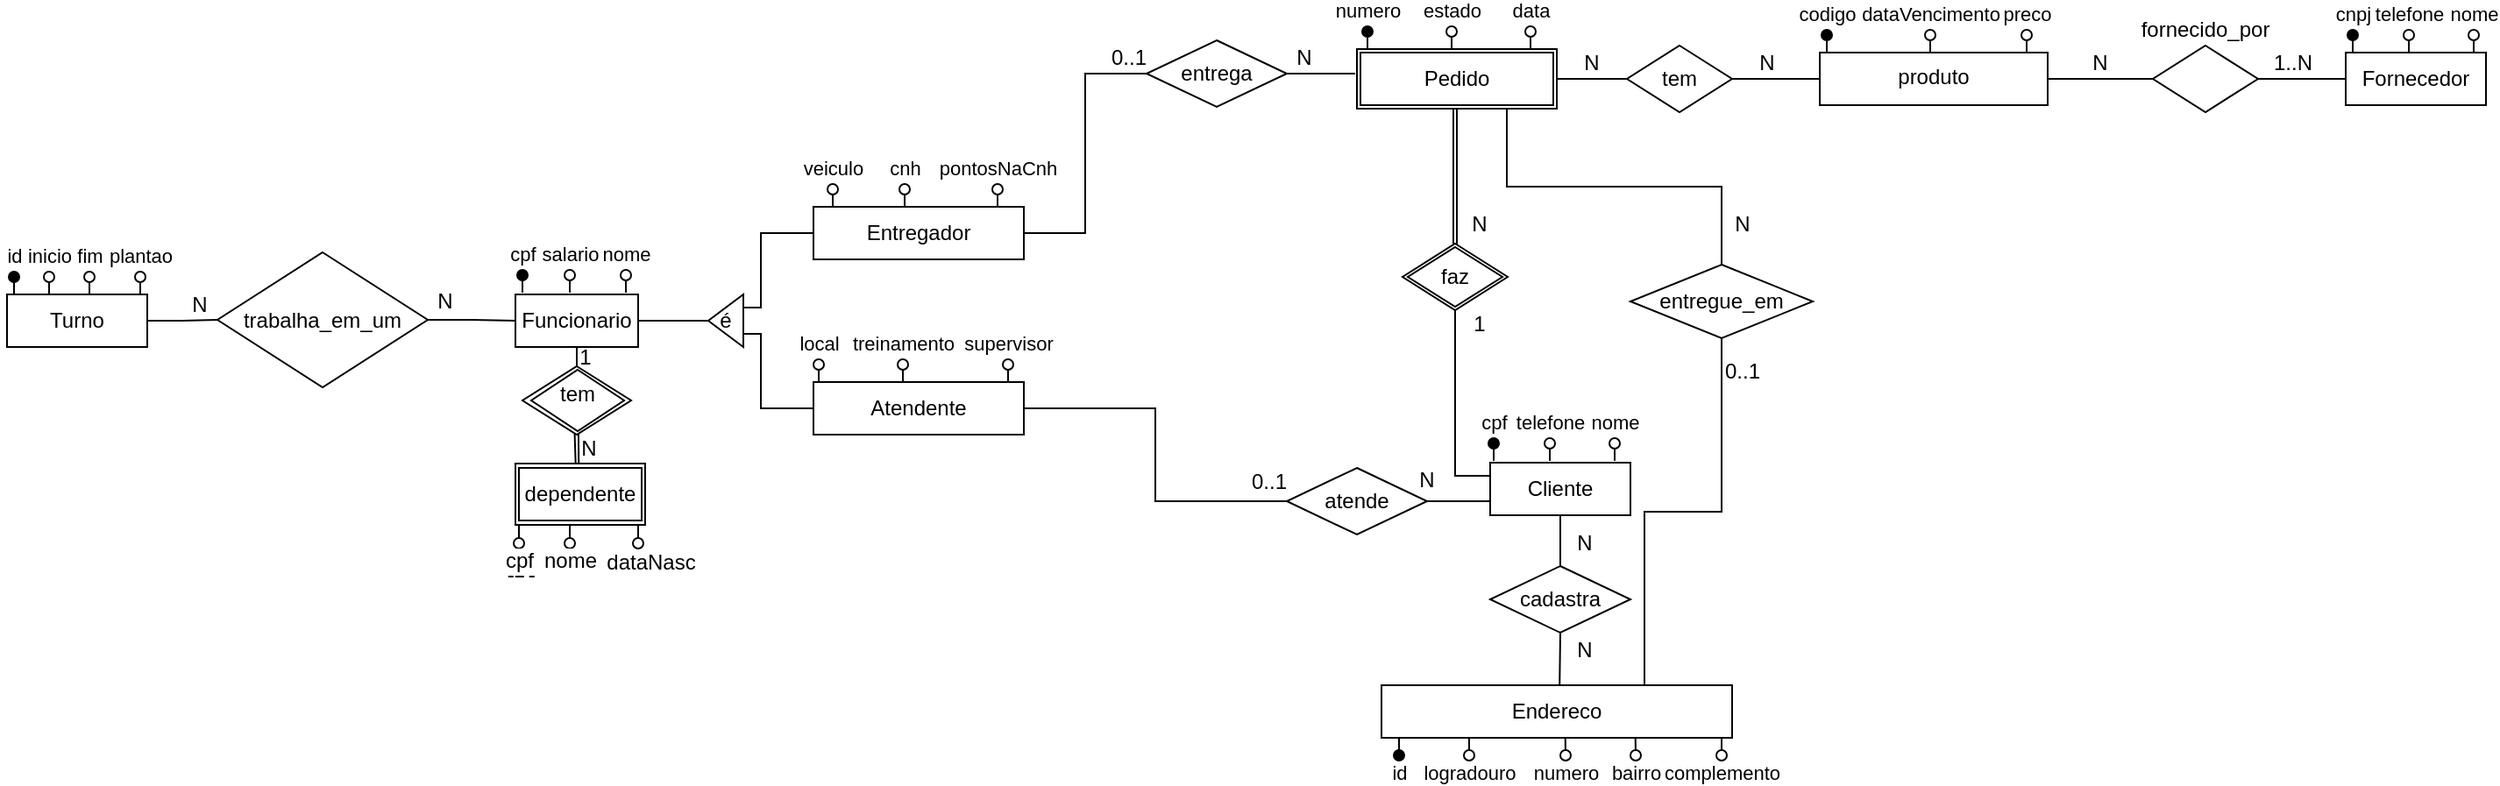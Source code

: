 <mxfile version="13.9.0" type="device"><diagram id="Z5XXJVWtpskkvCjIZ8sB" name="Page-1"><mxGraphModel dx="1185" dy="659" grid="1" gridSize="10" guides="1" tooltips="1" connect="1" arrows="1" fold="1" page="1" pageScale="1" pageWidth="1460" pageHeight="600" math="0" shadow="0"><root><mxCell id="0"/><mxCell id="1" parent="0"/><mxCell id="oBoVwNFHlRVdZGIGcdCa-13" style="edgeStyle=orthogonalEdgeStyle;rounded=0;orthogonalLoop=1;jettySize=auto;html=1;exitX=1;exitY=0.5;exitDx=0;exitDy=0;endArrow=none;endFill=0;fontSize=12;entryX=0;entryY=0.5;entryDx=0;entryDy=0;" edge="1" parent="1" source="aJ2_t8NiYAapGurz4-d4-1" target="oBoVwNFHlRVdZGIGcdCa-12"><mxGeometry relative="1" as="geometry"><mxPoint x="160" y="242" as="targetPoint"/></mxGeometry></mxCell><mxCell id="aJ2_t8NiYAapGurz4-d4-1" value="Turno" style="rounded=0;whiteSpace=wrap;html=1;" parent="1" vertex="1"><mxGeometry x="10" y="227" width="80" height="30" as="geometry"/></mxCell><mxCell id="aJ2_t8NiYAapGurz4-d4-11" value="id" style="endArrow=oval;html=1;endFill=1;verticalAlign=top;labelPosition=center;verticalLabelPosition=top;align=center;spacingTop=-30;labelBackgroundColor=none;fillColor=#000000;" parent="1" edge="1"><mxGeometry width="50" height="50" relative="1" as="geometry"><mxPoint x="14" y="227" as="sourcePoint"/><mxPoint x="14" y="217" as="targetPoint"/></mxGeometry></mxCell><mxCell id="aJ2_t8NiYAapGurz4-d4-18" value="&lt;div&gt;inicio&lt;/div&gt;&lt;div&gt;&lt;br&gt;&lt;/div&gt;" style="endArrow=oval;html=1;endFill=0;verticalAlign=top;labelPosition=center;verticalLabelPosition=top;align=center;spacingTop=-30;labelBackgroundColor=none;" parent="1" edge="1"><mxGeometry width="50" height="50" relative="1" as="geometry"><mxPoint x="34" y="227" as="sourcePoint"/><mxPoint x="34" y="217" as="targetPoint"/></mxGeometry></mxCell><mxCell id="aJ2_t8NiYAapGurz4-d4-19" value="fim" style="endArrow=oval;html=1;endFill=0;verticalAlign=top;labelPosition=center;verticalLabelPosition=top;align=center;spacingTop=-30;labelBackgroundColor=none;" parent="1" edge="1"><mxGeometry width="50" height="50" relative="1" as="geometry"><mxPoint x="57" y="227" as="sourcePoint"/><mxPoint x="57" y="217" as="targetPoint"/></mxGeometry></mxCell><mxCell id="aJ2_t8NiYAapGurz4-d4-22" value="plantao" style="endArrow=oval;html=1;endFill=0;verticalAlign=top;labelPosition=center;verticalLabelPosition=top;align=center;spacingTop=-30;labelBackgroundColor=none;" parent="1" edge="1"><mxGeometry width="50" height="50" relative="1" as="geometry"><mxPoint x="86" y="227" as="sourcePoint"/><mxPoint x="86" y="217" as="targetPoint"/></mxGeometry></mxCell><mxCell id="aJ2_t8NiYAapGurz4-d4-23" value="Funcionario" style="rounded=0;whiteSpace=wrap;html=1;" parent="1" vertex="1"><mxGeometry x="300" y="227" width="70" height="30" as="geometry"/></mxCell><mxCell id="aJ2_t8NiYAapGurz4-d4-24" value="cpf" style="endArrow=oval;html=1;endFill=1;verticalAlign=top;labelPosition=center;verticalLabelPosition=top;align=center;spacingTop=-30;labelBackgroundColor=none;fillColor=#000000;" parent="1" edge="1"><mxGeometry width="50" height="50" relative="1" as="geometry"><mxPoint x="304" y="226" as="sourcePoint"/><mxPoint x="304" y="216" as="targetPoint"/></mxGeometry></mxCell><mxCell id="aJ2_t8NiYAapGurz4-d4-26" value="salario" style="endArrow=oval;html=1;endFill=0;verticalAlign=top;labelPosition=center;verticalLabelPosition=top;align=center;spacingTop=-30;labelBackgroundColor=none;" parent="1" edge="1"><mxGeometry width="50" height="50" relative="1" as="geometry"><mxPoint x="331" y="226" as="sourcePoint"/><mxPoint x="331" y="216" as="targetPoint"/></mxGeometry></mxCell><mxCell id="aJ2_t8NiYAapGurz4-d4-27" value="nome" style="endArrow=oval;html=1;endFill=0;verticalAlign=top;labelPosition=center;verticalLabelPosition=top;align=center;spacingTop=-30;labelBackgroundColor=none;" parent="1" edge="1"><mxGeometry width="50" height="50" relative="1" as="geometry"><mxPoint x="363" y="226" as="sourcePoint"/><mxPoint x="363" y="216" as="targetPoint"/></mxGeometry></mxCell><mxCell id="aJ2_t8NiYAapGurz4-d4-29" value="Atendente" style="rounded=0;whiteSpace=wrap;html=1;" parent="1" vertex="1"><mxGeometry x="470" y="277" width="120" height="30" as="geometry"/></mxCell><mxCell id="aJ2_t8NiYAapGurz4-d4-30" value="local" style="endArrow=oval;html=1;endFill=0;verticalAlign=top;labelPosition=center;verticalLabelPosition=top;align=center;spacingTop=-30;labelBackgroundColor=none;fillColor=#000000;" parent="1" edge="1"><mxGeometry width="50" height="50" relative="1" as="geometry"><mxPoint x="473" y="277" as="sourcePoint"/><mxPoint x="473" y="267" as="targetPoint"/></mxGeometry></mxCell><mxCell id="aJ2_t8NiYAapGurz4-d4-31" value="treinamento" style="endArrow=oval;html=1;endFill=0;verticalAlign=top;labelPosition=center;verticalLabelPosition=top;align=center;spacingTop=-30;labelBackgroundColor=none;" parent="1" edge="1"><mxGeometry width="50" height="50" relative="1" as="geometry"><mxPoint x="521" y="277" as="sourcePoint"/><mxPoint x="521" y="267" as="targetPoint"/></mxGeometry></mxCell><mxCell id="aJ2_t8NiYAapGurz4-d4-32" value="supervisor" style="endArrow=oval;html=1;endFill=0;verticalAlign=top;labelPosition=center;verticalLabelPosition=top;align=center;spacingTop=-30;labelBackgroundColor=none;" parent="1" edge="1"><mxGeometry width="50" height="50" relative="1" as="geometry"><mxPoint x="581" y="277" as="sourcePoint"/><mxPoint x="581" y="267" as="targetPoint"/></mxGeometry></mxCell><mxCell id="oBoVwNFHlRVdZGIGcdCa-9" style="edgeStyle=orthogonalEdgeStyle;rounded=0;orthogonalLoop=1;jettySize=auto;html=1;exitX=0;exitY=0.5;exitDx=0;exitDy=0;endArrow=none;endFill=0;" edge="1" parent="1" source="aJ2_t8NiYAapGurz4-d4-33"><mxGeometry relative="1" as="geometry"><mxPoint x="440" y="197" as="targetPoint"/></mxGeometry></mxCell><mxCell id="oBoVwNFHlRVdZGIGcdCa-73" style="edgeStyle=orthogonalEdgeStyle;rounded=0;orthogonalLoop=1;jettySize=auto;html=1;exitX=1;exitY=0.5;exitDx=0;exitDy=0;endArrow=none;endFill=0;fontSize=12;entryX=0;entryY=0.5;entryDx=0;entryDy=0;" edge="1" parent="1" source="aJ2_t8NiYAapGurz4-d4-33" target="oBoVwNFHlRVdZGIGcdCa-74"><mxGeometry relative="1" as="geometry"><mxPoint x="650" y="100" as="targetPoint"/></mxGeometry></mxCell><mxCell id="aJ2_t8NiYAapGurz4-d4-33" value="Entregador" style="rounded=0;whiteSpace=wrap;html=1;" parent="1" vertex="1"><mxGeometry x="470" y="177" width="120" height="30" as="geometry"/></mxCell><mxCell id="aJ2_t8NiYAapGurz4-d4-34" value="veiculo" style="endArrow=oval;html=1;endFill=0;verticalAlign=top;labelPosition=center;verticalLabelPosition=top;align=center;spacingTop=-30;labelBackgroundColor=none;fillColor=#000000;" parent="1" edge="1"><mxGeometry width="50" height="50" relative="1" as="geometry"><mxPoint x="481" y="177" as="sourcePoint"/><mxPoint x="481" y="167" as="targetPoint"/></mxGeometry></mxCell><mxCell id="aJ2_t8NiYAapGurz4-d4-35" value="cnh" style="endArrow=oval;html=1;endFill=0;verticalAlign=top;labelPosition=center;verticalLabelPosition=top;align=center;spacingTop=-30;labelBackgroundColor=none;" parent="1" edge="1"><mxGeometry width="50" height="50" relative="1" as="geometry"><mxPoint x="522" y="177" as="sourcePoint"/><mxPoint x="522" y="167" as="targetPoint"/></mxGeometry></mxCell><mxCell id="aJ2_t8NiYAapGurz4-d4-36" value="&lt;div&gt;pontosNaCnh&lt;/div&gt;&lt;div&gt;&lt;br&gt;&lt;/div&gt;" style="endArrow=oval;html=1;endFill=0;verticalAlign=top;labelPosition=center;verticalLabelPosition=top;align=center;spacingTop=-30;labelBackgroundColor=none;" parent="1" edge="1"><mxGeometry width="50" height="50" relative="1" as="geometry"><mxPoint x="575" y="177" as="sourcePoint"/><mxPoint x="575" y="167" as="targetPoint"/></mxGeometry></mxCell><mxCell id="oBoVwNFHlRVdZGIGcdCa-33" style="edgeStyle=orthogonalEdgeStyle;rounded=0;orthogonalLoop=1;jettySize=auto;html=1;exitX=1;exitY=0.5;exitDx=0;exitDy=0;entryX=0;entryY=0.5;entryDx=0;entryDy=0;endArrow=none;endFill=0;fontSize=12;" edge="1" parent="1" source="aJ2_t8NiYAapGurz4-d4-49" target="oBoVwNFHlRVdZGIGcdCa-28"><mxGeometry relative="1" as="geometry"/></mxCell><mxCell id="aJ2_t8NiYAapGurz4-d4-49" value="&lt;div&gt;produto&lt;/div&gt;&lt;div&gt;&lt;br&gt;&lt;/div&gt;" style="rounded=0;whiteSpace=wrap;html=1;align=center;verticalAlign=top;" parent="1" vertex="1"><mxGeometry x="1044" y="89" width="130" height="30" as="geometry"/></mxCell><mxCell id="aJ2_t8NiYAapGurz4-d4-50" value="codigo" style="endArrow=oval;html=1;endFill=1;verticalAlign=top;labelPosition=center;verticalLabelPosition=top;align=center;spacingTop=-30;labelBackgroundColor=none;fillColor=#000000;" parent="1" edge="1"><mxGeometry width="50" height="50" relative="1" as="geometry"><mxPoint x="1048" y="89" as="sourcePoint"/><mxPoint x="1048" y="79" as="targetPoint"/></mxGeometry></mxCell><mxCell id="aJ2_t8NiYAapGurz4-d4-51" value="dataVencimento" style="endArrow=oval;html=1;endFill=0;verticalAlign=top;labelPosition=center;verticalLabelPosition=top;align=center;spacingTop=-30;labelBackgroundColor=none;" parent="1" edge="1"><mxGeometry width="50" height="50" relative="1" as="geometry"><mxPoint x="1107" y="89" as="sourcePoint"/><mxPoint x="1107" y="79" as="targetPoint"/></mxGeometry></mxCell><mxCell id="aJ2_t8NiYAapGurz4-d4-52" value="preco" style="endArrow=oval;html=1;endFill=0;verticalAlign=top;labelPosition=center;verticalLabelPosition=top;align=center;spacingTop=-30;labelBackgroundColor=none;" parent="1" edge="1"><mxGeometry width="50" height="50" relative="1" as="geometry"><mxPoint x="1162" y="89" as="sourcePoint"/><mxPoint x="1162" y="79" as="targetPoint"/></mxGeometry></mxCell><mxCell id="oBoVwNFHlRVdZGIGcdCa-11" style="edgeStyle=orthogonalEdgeStyle;rounded=0;orthogonalLoop=1;jettySize=auto;html=1;exitX=0;exitY=0.5;exitDx=0;exitDy=0;endArrow=none;endFill=0;" edge="1" parent="1" source="aJ2_t8NiYAapGurz4-d4-55"><mxGeometry relative="1" as="geometry"><mxPoint x="440" y="287" as="targetPoint"/></mxGeometry></mxCell><mxCell id="oBoVwNFHlRVdZGIGcdCa-67" style="edgeStyle=orthogonalEdgeStyle;rounded=0;orthogonalLoop=1;jettySize=auto;html=1;exitX=1;exitY=0.5;exitDx=0;exitDy=0;endArrow=none;endFill=0;fontSize=12;entryX=0;entryY=0.5;entryDx=0;entryDy=0;" edge="1" parent="1" source="aJ2_t8NiYAapGurz4-d4-55" target="oBoVwNFHlRVdZGIGcdCa-68"><mxGeometry relative="1" as="geometry"><mxPoint x="660" y="340" as="targetPoint"/></mxGeometry></mxCell><mxCell id="aJ2_t8NiYAapGurz4-d4-55" value="Atendente" style="rounded=0;whiteSpace=wrap;html=1;" parent="1" vertex="1"><mxGeometry x="470" y="277" width="120" height="30" as="geometry"/></mxCell><mxCell id="oBoVwNFHlRVdZGIGcdCa-84" style="edgeStyle=orthogonalEdgeStyle;rounded=0;orthogonalLoop=1;jettySize=auto;html=1;exitX=0.75;exitY=0;exitDx=0;exitDy=0;entryX=0.5;entryY=1;entryDx=0;entryDy=0;endArrow=none;endFill=0;fontSize=12;" edge="1" parent="1" source="aJ2_t8NiYAapGurz4-d4-56" target="oBoVwNFHlRVdZGIGcdCa-83"><mxGeometry relative="1" as="geometry"/></mxCell><mxCell id="aJ2_t8NiYAapGurz4-d4-56" value="&lt;div&gt;Endereco&lt;/div&gt;" style="rounded=0;whiteSpace=wrap;html=1;" parent="1" vertex="1"><mxGeometry x="794" y="450" width="200" height="30" as="geometry"/></mxCell><mxCell id="aJ2_t8NiYAapGurz4-d4-57" value="id" style="endArrow=oval;html=1;endFill=1;verticalAlign=middle;labelPosition=center;verticalLabelPosition=top;align=center;spacingTop=30;labelBackgroundColor=none;fillColor=#000000;" parent="1" edge="1"><mxGeometry width="50" height="50" relative="1" as="geometry"><mxPoint x="804" y="480" as="sourcePoint"/><mxPoint x="804" y="490" as="targetPoint"/></mxGeometry></mxCell><mxCell id="aJ2_t8NiYAapGurz4-d4-58" value="logradouro" style="endArrow=oval;html=1;endFill=0;verticalAlign=middle;labelPosition=center;verticalLabelPosition=top;align=center;spacingTop=30;labelBackgroundColor=none;" parent="1" edge="1"><mxGeometry width="50" height="50" relative="1" as="geometry"><mxPoint x="844" y="480" as="sourcePoint"/><mxPoint x="844" y="490" as="targetPoint"/></mxGeometry></mxCell><mxCell id="aJ2_t8NiYAapGurz4-d4-59" value="numero" style="endArrow=oval;html=1;endFill=0;verticalAlign=middle;labelPosition=center;verticalLabelPosition=top;align=center;spacingTop=30;labelBackgroundColor=none;" parent="1" edge="1"><mxGeometry width="50" height="50" relative="1" as="geometry"><mxPoint x="898.86" y="480" as="sourcePoint"/><mxPoint x="899" y="490" as="targetPoint"/></mxGeometry></mxCell><mxCell id="aJ2_t8NiYAapGurz4-d4-60" value="bairro" style="endArrow=oval;html=1;endFill=0;verticalAlign=middle;labelPosition=center;verticalLabelPosition=top;align=center;spacingTop=30;labelBackgroundColor=none;" parent="1" edge="1"><mxGeometry width="50" height="50" relative="1" as="geometry"><mxPoint x="938.86" y="480" as="sourcePoint"/><mxPoint x="939" y="490" as="targetPoint"/></mxGeometry></mxCell><mxCell id="aJ2_t8NiYAapGurz4-d4-68" value="complemento" style="endArrow=oval;html=1;endFill=0;verticalAlign=middle;labelPosition=center;verticalLabelPosition=top;align=center;spacingTop=30;labelBackgroundColor=none;" parent="1" edge="1"><mxGeometry width="50" height="50" relative="1" as="geometry"><mxPoint x="988" y="480" as="sourcePoint"/><mxPoint x="988" y="490" as="targetPoint"/></mxGeometry></mxCell><mxCell id="oBoVwNFHlRVdZGIGcdCa-62" style="edgeStyle=orthogonalEdgeStyle;rounded=0;orthogonalLoop=1;jettySize=auto;html=1;exitX=0;exitY=0.25;exitDx=0;exitDy=0;endArrow=none;endFill=0;fontSize=12;entryX=0.5;entryY=1;entryDx=0;entryDy=0;" edge="1" parent="1" source="aJ2_t8NiYAapGurz4-d4-69" target="oBoVwNFHlRVdZGIGcdCa-45"><mxGeometry relative="1" as="geometry"><mxPoint x="840" y="329.581" as="targetPoint"/></mxGeometry></mxCell><mxCell id="oBoVwNFHlRVdZGIGcdCa-65" style="edgeStyle=orthogonalEdgeStyle;rounded=0;orthogonalLoop=1;jettySize=auto;html=1;exitX=0.5;exitY=1;exitDx=0;exitDy=0;entryX=0.5;entryY=0;entryDx=0;entryDy=0;endArrow=none;endFill=0;fontSize=12;" edge="1" parent="1" source="aJ2_t8NiYAapGurz4-d4-69" target="oBoVwNFHlRVdZGIGcdCa-41"><mxGeometry relative="1" as="geometry"/></mxCell><mxCell id="aJ2_t8NiYAapGurz4-d4-69" value="Cliente" style="rounded=0;whiteSpace=wrap;html=1;" parent="1" vertex="1"><mxGeometry x="856" y="323" width="80" height="30" as="geometry"/></mxCell><mxCell id="aJ2_t8NiYAapGurz4-d4-70" value="cpf" style="endArrow=oval;html=1;endFill=1;verticalAlign=top;labelPosition=center;verticalLabelPosition=top;align=center;spacingTop=-30;labelBackgroundColor=none;fillColor=#000000;" parent="1" edge="1"><mxGeometry width="50" height="50" relative="1" as="geometry"><mxPoint x="858" y="322" as="sourcePoint"/><mxPoint x="858" y="312" as="targetPoint"/></mxGeometry></mxCell><mxCell id="aJ2_t8NiYAapGurz4-d4-71" value="telefone" style="endArrow=oval;html=1;endFill=0;verticalAlign=top;labelPosition=center;verticalLabelPosition=top;align=center;spacingTop=-30;labelBackgroundColor=none;" parent="1" edge="1"><mxGeometry width="50" height="50" relative="1" as="geometry"><mxPoint x="890" y="322" as="sourcePoint"/><mxPoint x="890" y="312" as="targetPoint"/></mxGeometry></mxCell><mxCell id="aJ2_t8NiYAapGurz4-d4-72" value="nome" style="endArrow=oval;html=1;endFill=0;verticalAlign=top;labelPosition=center;verticalLabelPosition=top;align=center;spacingTop=-30;labelBackgroundColor=none;" parent="1" edge="1"><mxGeometry width="50" height="50" relative="1" as="geometry"><mxPoint x="927" y="322" as="sourcePoint"/><mxPoint x="927" y="312" as="targetPoint"/></mxGeometry></mxCell><mxCell id="oBoVwNFHlRVdZGIGcdCa-32" style="edgeStyle=orthogonalEdgeStyle;rounded=0;orthogonalLoop=1;jettySize=auto;html=1;exitX=0;exitY=0.5;exitDx=0;exitDy=0;entryX=1;entryY=0.5;entryDx=0;entryDy=0;endArrow=none;endFill=0;fontSize=12;" edge="1" parent="1" source="aJ2_t8NiYAapGurz4-d4-73" target="oBoVwNFHlRVdZGIGcdCa-28"><mxGeometry relative="1" as="geometry"/></mxCell><mxCell id="aJ2_t8NiYAapGurz4-d4-73" value="Fornecedor" style="rounded=0;whiteSpace=wrap;html=1;" parent="1" vertex="1"><mxGeometry x="1344" y="89" width="80" height="30" as="geometry"/></mxCell><mxCell id="aJ2_t8NiYAapGurz4-d4-74" value="cnpj" style="endArrow=oval;html=1;endFill=1;verticalAlign=top;labelPosition=center;verticalLabelPosition=top;align=center;spacingTop=-30;labelBackgroundColor=none;fillColor=#000000;" parent="1" edge="1"><mxGeometry width="50" height="50" relative="1" as="geometry"><mxPoint x="1348" y="89.0" as="sourcePoint"/><mxPoint x="1348" y="79.0" as="targetPoint"/></mxGeometry></mxCell><mxCell id="aJ2_t8NiYAapGurz4-d4-75" value="telefone" style="endArrow=oval;html=1;endFill=0;verticalAlign=top;labelPosition=center;verticalLabelPosition=top;align=center;spacingTop=-30;labelBackgroundColor=none;" parent="1" edge="1"><mxGeometry width="50" height="50" relative="1" as="geometry"><mxPoint x="1380" y="89.0" as="sourcePoint"/><mxPoint x="1380" y="79.0" as="targetPoint"/></mxGeometry></mxCell><mxCell id="aJ2_t8NiYAapGurz4-d4-76" value="nome" style="endArrow=oval;html=1;endFill=0;verticalAlign=top;labelPosition=center;verticalLabelPosition=top;align=center;spacingTop=-30;labelBackgroundColor=none;" parent="1" edge="1"><mxGeometry width="50" height="50" relative="1" as="geometry"><mxPoint x="1417" y="89.0" as="sourcePoint"/><mxPoint x="1417" y="79.0" as="targetPoint"/></mxGeometry></mxCell><mxCell id="aJ2_t8NiYAapGurz4-d4-77" value="dependente" style="rounded=0;whiteSpace=wrap;html=1;" parent="1" vertex="1"><mxGeometry x="302" y="326" width="70" height="30" as="geometry"/></mxCell><mxCell id="aJ2_t8NiYAapGurz4-d4-82" value="" style="rounded=0;whiteSpace=wrap;html=1;align=center;fillColor=none;" parent="1" vertex="1"><mxGeometry x="300" y="323.5" width="74" height="35" as="geometry"/></mxCell><mxCell id="aJ2_t8NiYAapGurz4-d4-84" value="" style="endArrow=none;dashed=1;html=1;labelBackgroundColor=none;fillColor=#000000;jumpSize=0;" parent="1" edge="1"><mxGeometry width="50" height="50" relative="1" as="geometry"><mxPoint x="303" y="388" as="sourcePoint"/><mxPoint x="313" y="388" as="targetPoint"/><Array as="points"><mxPoint x="293" y="388"/></Array></mxGeometry></mxCell><mxCell id="oBoVwNFHlRVdZGIGcdCa-2" value="numero" style="endArrow=oval;html=1;endFill=1;verticalAlign=top;labelPosition=center;verticalLabelPosition=top;align=center;spacingTop=-30;labelBackgroundColor=none;fillColor=#000000;" edge="1" parent="1"><mxGeometry width="50" height="50" relative="1" as="geometry"><mxPoint x="786" y="87" as="sourcePoint"/><mxPoint x="786" y="77" as="targetPoint"/></mxGeometry></mxCell><mxCell id="oBoVwNFHlRVdZGIGcdCa-3" value="estado" style="endArrow=oval;html=1;endFill=0;verticalAlign=top;labelPosition=center;verticalLabelPosition=top;align=center;spacingTop=-30;labelBackgroundColor=none;" edge="1" parent="1"><mxGeometry width="50" height="50" relative="1" as="geometry"><mxPoint x="834" y="87" as="sourcePoint"/><mxPoint x="834" y="77" as="targetPoint"/></mxGeometry></mxCell><mxCell id="oBoVwNFHlRVdZGIGcdCa-4" value="data" style="endArrow=oval;html=1;endFill=0;verticalAlign=top;labelPosition=center;verticalLabelPosition=top;align=center;spacingTop=-30;labelBackgroundColor=none;" edge="1" parent="1"><mxGeometry width="50" height="50" relative="1" as="geometry"><mxPoint x="879" y="87" as="sourcePoint"/><mxPoint x="879" y="77" as="targetPoint"/></mxGeometry></mxCell><mxCell id="oBoVwNFHlRVdZGIGcdCa-85" style="edgeStyle=orthogonalEdgeStyle;rounded=0;orthogonalLoop=1;jettySize=auto;html=1;exitX=0.75;exitY=1;exitDx=0;exitDy=0;entryX=0.5;entryY=0;entryDx=0;entryDy=0;endArrow=none;endFill=0;fontSize=12;" edge="1" parent="1" source="oBoVwNFHlRVdZGIGcdCa-5" target="oBoVwNFHlRVdZGIGcdCa-83"><mxGeometry relative="1" as="geometry"/></mxCell><mxCell id="oBoVwNFHlRVdZGIGcdCa-5" value="Pedido" style="rounded=0;whiteSpace=wrap;html=1;fillColor=none;strokeWidth=1;perimeterSpacing=0;" vertex="1" parent="1"><mxGeometry x="780" y="87" width="114" height="34" as="geometry"/></mxCell><mxCell id="oBoVwNFHlRVdZGIGcdCa-7" style="edgeStyle=orthogonalEdgeStyle;rounded=0;orthogonalLoop=1;jettySize=auto;html=1;exitX=1;exitY=0.5;exitDx=0;exitDy=0;entryX=1;entryY=0.5;entryDx=0;entryDy=0;endArrow=none;endFill=0;" edge="1" parent="1" source="oBoVwNFHlRVdZGIGcdCa-6" target="aJ2_t8NiYAapGurz4-d4-23"><mxGeometry relative="1" as="geometry"/></mxCell><mxCell id="oBoVwNFHlRVdZGIGcdCa-8" style="edgeStyle=orthogonalEdgeStyle;rounded=0;orthogonalLoop=1;jettySize=auto;html=1;exitX=0;exitY=0.75;exitDx=0;exitDy=0;endArrow=none;endFill=0;" edge="1" parent="1" source="oBoVwNFHlRVdZGIGcdCa-6"><mxGeometry relative="1" as="geometry"><mxPoint x="440" y="197" as="targetPoint"/></mxGeometry></mxCell><mxCell id="oBoVwNFHlRVdZGIGcdCa-10" style="edgeStyle=orthogonalEdgeStyle;rounded=0;orthogonalLoop=1;jettySize=auto;html=1;exitX=0;exitY=0.25;exitDx=0;exitDy=0;endArrow=none;endFill=0;" edge="1" parent="1" source="oBoVwNFHlRVdZGIGcdCa-6"><mxGeometry relative="1" as="geometry"><mxPoint x="440" y="287" as="targetPoint"/></mxGeometry></mxCell><mxCell id="oBoVwNFHlRVdZGIGcdCa-6" value="é" style="triangle;whiteSpace=wrap;html=1;strokeWidth=1;fillColor=none;direction=west;" vertex="1" parent="1"><mxGeometry x="410" y="227" width="20" height="30" as="geometry"/></mxCell><mxCell id="oBoVwNFHlRVdZGIGcdCa-14" style="edgeStyle=orthogonalEdgeStyle;rounded=0;orthogonalLoop=1;jettySize=auto;html=1;exitX=1;exitY=0.5;exitDx=0;exitDy=0;endArrow=none;endFill=0;fontSize=12;entryX=0;entryY=0.5;entryDx=0;entryDy=0;" edge="1" parent="1" source="oBoVwNFHlRVdZGIGcdCa-12" target="aJ2_t8NiYAapGurz4-d4-23"><mxGeometry relative="1" as="geometry"><mxPoint x="290" y="242" as="targetPoint"/></mxGeometry></mxCell><mxCell id="oBoVwNFHlRVdZGIGcdCa-12" value="trabalha_em_um" style="rhombus;whiteSpace=wrap;html=1;strokeWidth=1;fillColor=none;verticalAlign=middle;fontSize=12;spacingTop=0;" vertex="1" parent="1"><mxGeometry x="130" y="203" width="120" height="77" as="geometry"/></mxCell><mxCell id="oBoVwNFHlRVdZGIGcdCa-15" value="N" style="text;html=1;strokeColor=none;fillColor=none;align=center;verticalAlign=middle;whiteSpace=wrap;rounded=0;fontSize=12;" vertex="1" parent="1"><mxGeometry x="100" y="223" width="40" height="20" as="geometry"/></mxCell><mxCell id="oBoVwNFHlRVdZGIGcdCa-16" value="N" style="text;html=1;strokeColor=none;fillColor=none;align=center;verticalAlign=middle;whiteSpace=wrap;rounded=0;fontSize=12;" vertex="1" parent="1"><mxGeometry x="322" y="305" width="40" height="20" as="geometry"/></mxCell><mxCell id="oBoVwNFHlRVdZGIGcdCa-17" value="cpf" style="endArrow=oval;html=1;fontSize=12;endFill=0;spacingTop=30;" edge="1" parent="1"><mxGeometry width="50" height="50" relative="1" as="geometry"><mxPoint x="302" y="359" as="sourcePoint"/><mxPoint x="302" y="369" as="targetPoint"/></mxGeometry></mxCell><mxCell id="oBoVwNFHlRVdZGIGcdCa-18" value="nome" style="endArrow=oval;html=1;fontSize=12;endFill=0;spacingTop=30;" edge="1" parent="1"><mxGeometry width="50" height="50" relative="1" as="geometry"><mxPoint x="331" y="359" as="sourcePoint"/><mxPoint x="331" y="369" as="targetPoint"/></mxGeometry></mxCell><mxCell id="oBoVwNFHlRVdZGIGcdCa-19" value="&lt;div&gt;dataNasc&lt;/div&gt;&lt;div&gt;&lt;br&gt;&lt;/div&gt;" style="endArrow=oval;html=1;fontSize=12;endFill=0;spacingTop=14;spacingRight=-14;" edge="1" parent="1"><mxGeometry x="1" y="11" width="50" height="50" relative="1" as="geometry"><mxPoint x="370" y="359" as="sourcePoint"/><mxPoint x="370" y="369" as="targetPoint"/><mxPoint x="-11" y="11" as="offset"/></mxGeometry></mxCell><mxCell id="oBoVwNFHlRVdZGIGcdCa-20" value="" style="rhombus;whiteSpace=wrap;html=1;strokeWidth=1;fillColor=none;verticalAlign=top;fontSize=12;spacingTop=-23;" vertex="1" parent="1"><mxGeometry x="304" y="268" width="62" height="39" as="geometry"/></mxCell><mxCell id="oBoVwNFHlRVdZGIGcdCa-21" value="tem" style="rhombus;whiteSpace=wrap;html=1;strokeWidth=1;fillColor=none;verticalAlign=top;fontSize=12;spacingTop=0;" vertex="1" parent="1"><mxGeometry x="309" y="270" width="53" height="35" as="geometry"/></mxCell><mxCell id="oBoVwNFHlRVdZGIGcdCa-22" value="" style="endArrow=none;html=1;fontSize=12;entryX=0.5;entryY=1;entryDx=0;entryDy=0;exitX=0.5;exitY=0;exitDx=0;exitDy=0;" edge="1" parent="1" source="oBoVwNFHlRVdZGIGcdCa-20" target="aJ2_t8NiYAapGurz4-d4-23"><mxGeometry width="50" height="50" relative="1" as="geometry"><mxPoint x="330" y="310" as="sourcePoint"/><mxPoint x="380" y="260" as="targetPoint"/></mxGeometry></mxCell><mxCell id="oBoVwNFHlRVdZGIGcdCa-24" value="" style="endArrow=none;html=1;fontSize=12;exitX=0.464;exitY=-0.007;exitDx=0;exitDy=0;exitPerimeter=0;entryX=0.464;entryY=0.974;entryDx=0;entryDy=0;entryPerimeter=0;" edge="1" parent="1" source="aJ2_t8NiYAapGurz4-d4-82"><mxGeometry width="50" height="50" relative="1" as="geometry"><mxPoint x="333.782" y="324.13" as="sourcePoint"/><mxPoint x="333.768" y="305.986" as="targetPoint"/></mxGeometry></mxCell><mxCell id="oBoVwNFHlRVdZGIGcdCa-25" value="" style="endArrow=none;html=1;fontSize=12;entryX=0.464;entryY=0.974;entryDx=0;entryDy=0;entryPerimeter=0;exitX=0.488;exitY=0.001;exitDx=0;exitDy=0;exitPerimeter=0;" edge="1" parent="1" source="aJ2_t8NiYAapGurz4-d4-82"><mxGeometry width="50" height="50" relative="1" as="geometry"><mxPoint x="336" y="325" as="sourcePoint"/><mxPoint x="335.958" y="306.356" as="targetPoint"/></mxGeometry></mxCell><mxCell id="oBoVwNFHlRVdZGIGcdCa-26" value="1" style="text;html=1;strokeColor=none;fillColor=none;align=center;verticalAlign=middle;whiteSpace=wrap;rounded=0;fontSize=12;" vertex="1" parent="1"><mxGeometry x="320" y="253" width="40" height="20" as="geometry"/></mxCell><mxCell id="oBoVwNFHlRVdZGIGcdCa-27" value="N" style="text;html=1;strokeColor=none;fillColor=none;align=center;verticalAlign=middle;whiteSpace=wrap;rounded=0;fontSize=12;" vertex="1" parent="1"><mxGeometry x="240" y="221" width="40" height="20" as="geometry"/></mxCell><mxCell id="oBoVwNFHlRVdZGIGcdCa-28" value="fornecido_por" style="rhombus;whiteSpace=wrap;html=1;strokeWidth=1;fillColor=none;verticalAlign=top;fontSize=12;spacingTop=-23;" vertex="1" parent="1"><mxGeometry x="1234" y="85" width="60" height="38" as="geometry"/></mxCell><mxCell id="oBoVwNFHlRVdZGIGcdCa-34" value="N" style="text;html=1;strokeColor=none;fillColor=none;align=center;verticalAlign=middle;whiteSpace=wrap;rounded=0;fontSize=12;" vertex="1" parent="1"><mxGeometry x="1184" y="85" width="40" height="20" as="geometry"/></mxCell><mxCell id="oBoVwNFHlRVdZGIGcdCa-35" value="1..N" style="text;html=1;strokeColor=none;fillColor=none;align=center;verticalAlign=middle;whiteSpace=wrap;rounded=0;fontSize=12;" vertex="1" parent="1"><mxGeometry x="1294" y="85" width="40" height="20" as="geometry"/></mxCell><mxCell id="oBoVwNFHlRVdZGIGcdCa-37" style="edgeStyle=orthogonalEdgeStyle;rounded=0;orthogonalLoop=1;jettySize=auto;html=1;exitX=0;exitY=0.5;exitDx=0;exitDy=0;entryX=1;entryY=0.5;entryDx=0;entryDy=0;endArrow=none;endFill=0;fontSize=12;" edge="1" parent="1" source="oBoVwNFHlRVdZGIGcdCa-36" target="oBoVwNFHlRVdZGIGcdCa-5"><mxGeometry relative="1" as="geometry"/></mxCell><mxCell id="oBoVwNFHlRVdZGIGcdCa-38" value="" style="edgeStyle=orthogonalEdgeStyle;rounded=0;orthogonalLoop=1;jettySize=auto;html=1;endArrow=none;endFill=0;fontSize=12;" edge="1" parent="1" source="oBoVwNFHlRVdZGIGcdCa-36" target="aJ2_t8NiYAapGurz4-d4-49"><mxGeometry relative="1" as="geometry"/></mxCell><mxCell id="oBoVwNFHlRVdZGIGcdCa-36" value="tem" style="rhombus;whiteSpace=wrap;html=1;strokeWidth=1;fillColor=none;verticalAlign=middle;fontSize=12;spacingTop=0;" vertex="1" parent="1"><mxGeometry x="934" y="85" width="60" height="38" as="geometry"/></mxCell><mxCell id="oBoVwNFHlRVdZGIGcdCa-39" value="N" style="text;html=1;strokeColor=none;fillColor=none;align=center;verticalAlign=middle;whiteSpace=wrap;rounded=0;fontSize=12;" vertex="1" parent="1"><mxGeometry x="894" y="85" width="40" height="20" as="geometry"/></mxCell><mxCell id="oBoVwNFHlRVdZGIGcdCa-40" value="N" style="text;html=1;strokeColor=none;fillColor=none;align=center;verticalAlign=middle;whiteSpace=wrap;rounded=0;fontSize=12;" vertex="1" parent="1"><mxGeometry x="994" y="85" width="40" height="20" as="geometry"/></mxCell><mxCell id="oBoVwNFHlRVdZGIGcdCa-66" style="edgeStyle=orthogonalEdgeStyle;rounded=0;orthogonalLoop=1;jettySize=auto;html=1;exitX=0.5;exitY=1;exitDx=0;exitDy=0;entryX=0.803;entryY=-0.002;entryDx=0;entryDy=0;entryPerimeter=0;endArrow=none;endFill=0;fontSize=12;" edge="1" parent="1" source="oBoVwNFHlRVdZGIGcdCa-41"><mxGeometry relative="1" as="geometry"><mxPoint x="894" y="420.0" as="sourcePoint"/><mxPoint x="895.6" y="449.94" as="targetPoint"/></mxGeometry></mxCell><mxCell id="oBoVwNFHlRVdZGIGcdCa-41" value="cadastra" style="rhombus;whiteSpace=wrap;html=1;strokeWidth=1;fillColor=none;verticalAlign=middle;fontSize=12;spacingTop=0;" vertex="1" parent="1"><mxGeometry x="856" y="382" width="80" height="38" as="geometry"/></mxCell><mxCell id="oBoVwNFHlRVdZGIGcdCa-45" value="faz" style="rhombus;whiteSpace=wrap;html=1;strokeWidth=1;fillColor=none;verticalAlign=middle;fontSize=12;spacingTop=0;" vertex="1" parent="1"><mxGeometry x="806" y="198" width="60" height="38" as="geometry"/></mxCell><mxCell id="oBoVwNFHlRVdZGIGcdCa-46" value="N" style="text;html=1;strokeColor=none;fillColor=none;align=center;verticalAlign=middle;whiteSpace=wrap;rounded=0;fontSize=12;" vertex="1" parent="1"><mxGeometry x="890" y="420" width="40" height="20" as="geometry"/></mxCell><mxCell id="oBoVwNFHlRVdZGIGcdCa-47" value="N" style="text;html=1;strokeColor=none;fillColor=none;align=center;verticalAlign=middle;whiteSpace=wrap;rounded=0;fontSize=12;" vertex="1" parent="1"><mxGeometry x="890" y="358.5" width="40" height="20" as="geometry"/></mxCell><mxCell id="oBoVwNFHlRVdZGIGcdCa-51" value="N" style="text;html=1;strokeColor=none;fillColor=none;align=center;verticalAlign=middle;whiteSpace=wrap;rounded=0;fontSize=12;" vertex="1" parent="1"><mxGeometry x="830" y="177" width="40" height="20" as="geometry"/></mxCell><mxCell id="oBoVwNFHlRVdZGIGcdCa-52" value="1" style="text;html=1;strokeColor=none;fillColor=none;align=center;verticalAlign=middle;whiteSpace=wrap;rounded=0;fontSize=12;" vertex="1" parent="1"><mxGeometry x="830" y="234" width="40" height="20" as="geometry"/></mxCell><mxCell id="oBoVwNFHlRVdZGIGcdCa-54" value="" style="rounded=0;whiteSpace=wrap;html=1;fillColor=none;strokeWidth=1;perimeterSpacing=0;" vertex="1" parent="1"><mxGeometry x="782" y="89" width="110" height="30" as="geometry"/></mxCell><mxCell id="oBoVwNFHlRVdZGIGcdCa-56" value="" style="endArrow=none;html=1;fontSize=12;" edge="1" parent="1"><mxGeometry width="50" height="50" relative="1" as="geometry"><mxPoint x="837" y="199" as="sourcePoint"/><mxPoint x="837" y="121" as="targetPoint"/></mxGeometry></mxCell><mxCell id="oBoVwNFHlRVdZGIGcdCa-57" value="" style="endArrow=none;html=1;fontSize=12;" edge="1" parent="1"><mxGeometry width="50" height="50" relative="1" as="geometry"><mxPoint x="835" y="199" as="sourcePoint"/><mxPoint x="835" y="121" as="targetPoint"/></mxGeometry></mxCell><mxCell id="oBoVwNFHlRVdZGIGcdCa-60" value="" style="rhombus;whiteSpace=wrap;html=1;strokeWidth=1;fillColor=none;verticalAlign=middle;fontSize=12;spacingTop=0;" vertex="1" parent="1"><mxGeometry x="809" y="200" width="54" height="34" as="geometry"/></mxCell><mxCell id="oBoVwNFHlRVdZGIGcdCa-77" style="edgeStyle=orthogonalEdgeStyle;rounded=0;orthogonalLoop=1;jettySize=auto;html=1;exitX=1;exitY=0.5;exitDx=0;exitDy=0;entryX=0;entryY=0.75;entryDx=0;entryDy=0;endArrow=none;endFill=0;fontSize=12;" edge="1" parent="1" source="oBoVwNFHlRVdZGIGcdCa-68" target="aJ2_t8NiYAapGurz4-d4-69"><mxGeometry relative="1" as="geometry"/></mxCell><mxCell id="oBoVwNFHlRVdZGIGcdCa-68" value="atende" style="rhombus;whiteSpace=wrap;html=1;strokeWidth=1;fillColor=none;verticalAlign=middle;fontSize=12;spacingTop=0;" vertex="1" parent="1"><mxGeometry x="740" y="326" width="80" height="38" as="geometry"/></mxCell><mxCell id="oBoVwNFHlRVdZGIGcdCa-71" value="N" style="text;html=1;strokeColor=none;fillColor=none;align=center;verticalAlign=middle;whiteSpace=wrap;rounded=0;fontSize=12;" vertex="1" parent="1"><mxGeometry x="800" y="323" width="40" height="20" as="geometry"/></mxCell><mxCell id="oBoVwNFHlRVdZGIGcdCa-72" value="0..1" style="text;html=1;strokeColor=none;fillColor=none;align=center;verticalAlign=middle;whiteSpace=wrap;rounded=0;fontSize=12;" vertex="1" parent="1"><mxGeometry x="710" y="323.5" width="40" height="20" as="geometry"/></mxCell><mxCell id="oBoVwNFHlRVdZGIGcdCa-75" style="edgeStyle=orthogonalEdgeStyle;rounded=0;orthogonalLoop=1;jettySize=auto;html=1;exitX=1;exitY=0.5;exitDx=0;exitDy=0;entryX=-0.009;entryY=0.415;entryDx=0;entryDy=0;entryPerimeter=0;endArrow=none;endFill=0;fontSize=12;" edge="1" parent="1" source="oBoVwNFHlRVdZGIGcdCa-74" target="oBoVwNFHlRVdZGIGcdCa-5"><mxGeometry relative="1" as="geometry"/></mxCell><mxCell id="oBoVwNFHlRVdZGIGcdCa-74" value="entrega" style="rhombus;whiteSpace=wrap;html=1;strokeWidth=1;fillColor=none;verticalAlign=middle;fontSize=12;spacingTop=0;" vertex="1" parent="1"><mxGeometry x="660" y="82" width="80" height="38" as="geometry"/></mxCell><mxCell id="oBoVwNFHlRVdZGIGcdCa-80" value="0..1" style="text;html=1;strokeColor=none;fillColor=none;align=center;verticalAlign=middle;whiteSpace=wrap;rounded=0;fontSize=12;" vertex="1" parent="1"><mxGeometry x="630" y="82" width="40" height="20" as="geometry"/></mxCell><mxCell id="oBoVwNFHlRVdZGIGcdCa-81" value="N" style="text;html=1;strokeColor=none;fillColor=none;align=center;verticalAlign=middle;whiteSpace=wrap;rounded=0;fontSize=12;" vertex="1" parent="1"><mxGeometry x="730" y="82" width="40" height="20" as="geometry"/></mxCell><mxCell id="oBoVwNFHlRVdZGIGcdCa-83" value="entregue_em" style="rhombus;whiteSpace=wrap;html=1;strokeWidth=1;fillColor=none;verticalAlign=middle;fontSize=12;spacingTop=0;" vertex="1" parent="1"><mxGeometry x="936" y="210" width="104" height="42" as="geometry"/></mxCell><mxCell id="oBoVwNFHlRVdZGIGcdCa-86" value="N" style="text;html=1;strokeColor=none;fillColor=none;align=center;verticalAlign=middle;whiteSpace=wrap;rounded=0;fontSize=12;" vertex="1" parent="1"><mxGeometry x="980" y="177" width="40" height="20" as="geometry"/></mxCell><mxCell id="oBoVwNFHlRVdZGIGcdCa-87" value="0..1" style="text;html=1;strokeColor=none;fillColor=none;align=center;verticalAlign=middle;whiteSpace=wrap;rounded=0;fontSize=12;" vertex="1" parent="1"><mxGeometry x="980" y="261" width="40" height="20" as="geometry"/></mxCell></root></mxGraphModel></diagram></mxfile>